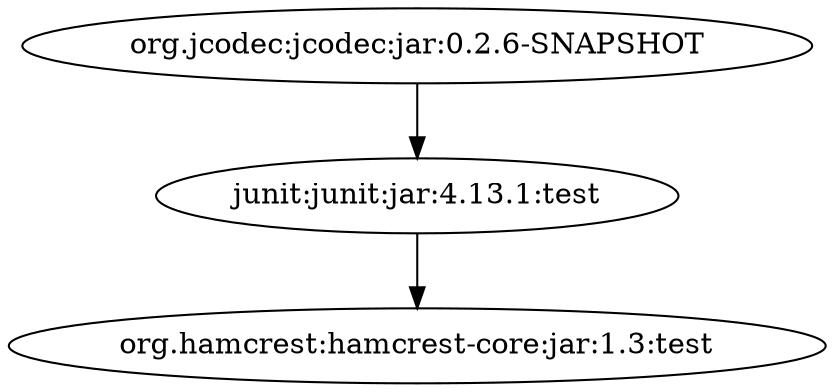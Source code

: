 digraph jcodec__jcodec {
	"org.jcodec:jcodec:jar:0.2.6-SNAPSHOT" -> "junit:junit:jar:4.13.1:test" ; 
	"junit:junit:jar:4.13.1:test" -> "org.hamcrest:hamcrest-core:jar:1.3:test" ; 
}
digraph javase {
	"org.jcodec:jcodec-javase:jar:0.2.6-SNAPSHOT" -> "org.jcodec:jcodec:jar:0.2.6-SNAPSHOT:compile" ; 
	"org.jcodec:jcodec-javase:jar:0.2.6-SNAPSHOT" -> "junit:junit:jar:4.13.1:test" ; 
	"org.jcodec:jcodec-javase:jar:0.2.6-SNAPSHOT" -> "org.mockito:mockito-core:jar:1.10.19:test" ; 
	"junit:junit:jar:4.13.1:test" -> "org.hamcrest:hamcrest-core:jar:1.3:test" ; 
	"org.mockito:mockito-core:jar:1.10.19:test" -> "(org.hamcrest:hamcrest-core:jar:1.1:test - omitted for conflict with 1.3)" ; 
	"org.mockito:mockito-core:jar:1.10.19:test" -> "org.objenesis:objenesis:jar:2.1:test" ; 
}
digraph jplayer {
	"jplayer:jplayer:jar:0.2.6-SNAPSHOT" -> "org.apache.httpcomponents:httpclient:jar:4.2:compile" ; 
	"jplayer:jplayer:jar:0.2.6-SNAPSHOT" -> "com.googlecode.json-simple:json-simple:jar:1.1:compile" ; 
	"jplayer:jplayer:jar:0.2.6-SNAPSHOT" -> "org.jcodec:jcodec-javase:jar:0.2.6-SNAPSHOT:compile" ; 
	"jplayer:jplayer:jar:0.2.6-SNAPSHOT" -> "org.jcodec:jcodec:jar:0.2.6-SNAPSHOT:compile" ; 
	"jplayer:jplayer:jar:0.2.6-SNAPSHOT" -> "junit:junit:jar:4.13.1:compile" ; 
	"jplayer:jplayer:jar:0.2.6-SNAPSHOT" -> "net.sf.trove4j:trove4j:jar:3.0.3:compile" ; 
	"jplayer:jplayer:jar:0.2.6-SNAPSHOT" -> "org.eclipse.jetty.aggregate:jetty-all:jar:8.1.4.v20120524:compile" ; 
	"jplayer:jplayer:jar:0.2.6-SNAPSHOT" -> "com.google.code.gson:gson:jar:2.2.3:compile" ; 
	"org.apache.httpcomponents:httpclient:jar:4.2:compile" -> "org.apache.httpcomponents:httpcore:jar:4.2:compile" ; 
	"org.apache.httpcomponents:httpclient:jar:4.2:compile" -> "commons-logging:commons-logging:jar:1.1.1:compile" ; 
	"org.apache.httpcomponents:httpclient:jar:4.2:compile" -> "commons-codec:commons-codec:jar:1.6:compile" ; 
	"junit:junit:jar:4.13.1:compile" -> "org.hamcrest:hamcrest-core:jar:1.3:compile" ; 
	"org.eclipse.jetty.aggregate:jetty-all:jar:8.1.4.v20120524:compile" -> "org.eclipse.jetty.orbit:javax.servlet:jar:3.0.0.v201112011016:compile" ; 
}
